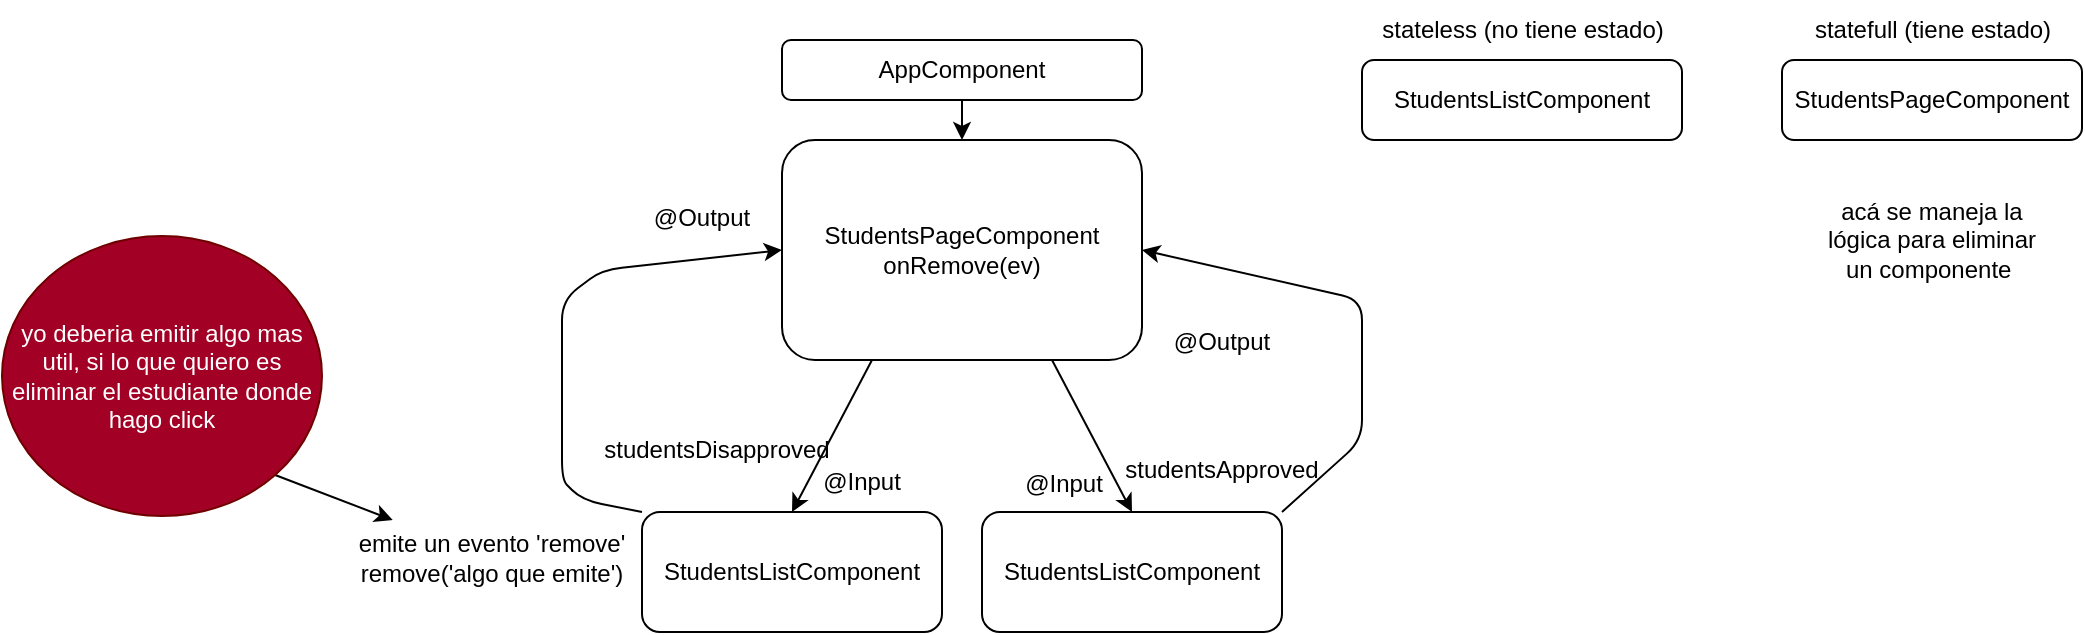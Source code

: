 <mxfile>
    <diagram id="4wDWOToahcoiL_rE1U31" name="Page-1">
        <mxGraphModel dx="1594" dy="368" grid="1" gridSize="10" guides="1" tooltips="1" connect="1" arrows="1" fold="1" page="1" pageScale="1" pageWidth="850" pageHeight="1100" math="0" shadow="0">
            <root>
                <mxCell id="0"/>
                <mxCell id="1" parent="0"/>
                <mxCell id="4" style="edgeStyle=none;html=1;exitX=0.75;exitY=1;exitDx=0;exitDy=0;entryX=0.5;entryY=0;entryDx=0;entryDy=0;" parent="1" source="2" target="3" edge="1">
                    <mxGeometry relative="1" as="geometry"/>
                </mxCell>
                <mxCell id="10" style="edgeStyle=none;html=1;exitX=0.25;exitY=1;exitDx=0;exitDy=0;entryX=0.5;entryY=0;entryDx=0;entryDy=0;" parent="1" source="2" target="9" edge="1">
                    <mxGeometry relative="1" as="geometry"/>
                </mxCell>
                <mxCell id="2" value="StudentsPageComponent&lt;br&gt;onRemove(ev)" style="rounded=1;whiteSpace=wrap;html=1;" parent="1" vertex="1">
                    <mxGeometry x="100" y="70" width="180" height="110" as="geometry"/>
                </mxCell>
                <mxCell id="29" style="edgeStyle=none;html=1;exitX=1;exitY=0;exitDx=0;exitDy=0;entryX=1;entryY=0.5;entryDx=0;entryDy=0;" edge="1" parent="1" source="3" target="2">
                    <mxGeometry relative="1" as="geometry">
                        <Array as="points">
                            <mxPoint x="390" y="220"/>
                            <mxPoint x="390" y="150"/>
                        </Array>
                    </mxGeometry>
                </mxCell>
                <mxCell id="3" value="StudentsListComponent" style="rounded=1;whiteSpace=wrap;html=1;" parent="1" vertex="1">
                    <mxGeometry x="200" y="256" width="150" height="60" as="geometry"/>
                </mxCell>
                <mxCell id="6" style="edgeStyle=none;html=1;exitX=0.5;exitY=1;exitDx=0;exitDy=0;entryX=0.5;entryY=0;entryDx=0;entryDy=0;" parent="1" source="5" target="2" edge="1">
                    <mxGeometry relative="1" as="geometry"/>
                </mxCell>
                <mxCell id="5" value="AppComponent" style="rounded=1;whiteSpace=wrap;html=1;" parent="1" vertex="1">
                    <mxGeometry x="100" y="20" width="180" height="30" as="geometry"/>
                </mxCell>
                <mxCell id="7" value="studentsApproved" style="text;html=1;strokeColor=none;fillColor=none;align=center;verticalAlign=middle;whiteSpace=wrap;rounded=0;" parent="1" vertex="1">
                    <mxGeometry x="265" y="220" width="110" height="30" as="geometry"/>
                </mxCell>
                <mxCell id="8" value="studentsDisapproved" style="text;html=1;strokeColor=none;fillColor=none;align=center;verticalAlign=middle;whiteSpace=wrap;rounded=0;" parent="1" vertex="1">
                    <mxGeometry x="10" y="210" width="115" height="30" as="geometry"/>
                </mxCell>
                <mxCell id="28" style="edgeStyle=none;html=1;exitX=0;exitY=0;exitDx=0;exitDy=0;entryX=0;entryY=0.5;entryDx=0;entryDy=0;" edge="1" parent="1" source="9" target="2">
                    <mxGeometry relative="1" as="geometry">
                        <Array as="points">
                            <mxPoint y="250"/>
                            <mxPoint x="-10" y="240"/>
                            <mxPoint x="-10" y="180"/>
                            <mxPoint x="-10" y="150"/>
                            <mxPoint x="10" y="135"/>
                        </Array>
                    </mxGeometry>
                </mxCell>
                <mxCell id="9" value="StudentsListComponent" style="rounded=1;whiteSpace=wrap;html=1;" parent="1" vertex="1">
                    <mxGeometry x="30" y="256" width="150" height="60" as="geometry"/>
                </mxCell>
                <mxCell id="11" value="StudentsPageComponent" style="rounded=1;whiteSpace=wrap;html=1;" parent="1" vertex="1">
                    <mxGeometry x="600" y="30" width="150" height="40" as="geometry"/>
                </mxCell>
                <mxCell id="13" value="statefull (tiene estado)" style="text;html=1;align=center;verticalAlign=middle;resizable=0;points=[];autosize=1;strokeColor=none;fillColor=none;" parent="1" vertex="1">
                    <mxGeometry x="605" width="140" height="30" as="geometry"/>
                </mxCell>
                <mxCell id="14" value="StudentsListComponent" style="rounded=1;whiteSpace=wrap;html=1;" parent="1" vertex="1">
                    <mxGeometry x="390" y="30" width="160" height="40" as="geometry"/>
                </mxCell>
                <mxCell id="15" value="stateless (no tiene estado)" style="text;html=1;align=center;verticalAlign=middle;resizable=0;points=[];autosize=1;strokeColor=none;fillColor=none;" parent="1" vertex="1">
                    <mxGeometry x="390" width="160" height="30" as="geometry"/>
                </mxCell>
                <mxCell id="17" value="&lt;span style=&quot;&quot;&gt;acá se maneja la lógica para eliminar un componente&amp;nbsp;&lt;/span&gt;" style="whiteSpace=wrap;html=1;fillColor=default;strokeColor=none;" parent="1" vertex="1">
                    <mxGeometry x="615" y="90" width="120" height="60" as="geometry"/>
                </mxCell>
                <mxCell id="18" value="@Input" style="text;html=1;strokeColor=none;fillColor=none;align=center;verticalAlign=middle;whiteSpace=wrap;rounded=0;" vertex="1" parent="1">
                    <mxGeometry x="211" y="233" width="60" height="18" as="geometry"/>
                </mxCell>
                <mxCell id="19" value="@Input" style="text;html=1;strokeColor=none;fillColor=none;align=center;verticalAlign=middle;whiteSpace=wrap;rounded=0;" vertex="1" parent="1">
                    <mxGeometry x="110" y="232" width="60" height="18" as="geometry"/>
                </mxCell>
                <mxCell id="25" value="@Output" style="text;html=1;strokeColor=none;fillColor=none;align=center;verticalAlign=middle;whiteSpace=wrap;rounded=0;" vertex="1" parent="1">
                    <mxGeometry x="30" y="100" width="60" height="18" as="geometry"/>
                </mxCell>
                <mxCell id="26" value="@Output" style="text;html=1;strokeColor=none;fillColor=none;align=center;verticalAlign=middle;whiteSpace=wrap;rounded=0;" vertex="1" parent="1">
                    <mxGeometry x="290" y="162" width="60" height="18" as="geometry"/>
                </mxCell>
                <mxCell id="30" value="emite un evento 'remove'&lt;br&gt;remove('algo que emite')" style="text;html=1;strokeColor=none;fillColor=none;align=center;verticalAlign=middle;whiteSpace=wrap;rounded=0;" vertex="1" parent="1">
                    <mxGeometry x="-120" y="260" width="150" height="38" as="geometry"/>
                </mxCell>
                <mxCell id="32" style="edgeStyle=none;html=1;exitX=1;exitY=1;exitDx=0;exitDy=0;" edge="1" parent="1" source="31" target="30">
                    <mxGeometry relative="1" as="geometry"/>
                </mxCell>
                <mxCell id="31" value="yo deberia emitir algo mas util, si lo que quiero es eliminar el estudiante donde hago click" style="ellipse;whiteSpace=wrap;html=1;fillColor=#a20025;fontColor=#ffffff;strokeColor=#6F0000;" vertex="1" parent="1">
                    <mxGeometry x="-290" y="118" width="160" height="140" as="geometry"/>
                </mxCell>
            </root>
        </mxGraphModel>
    </diagram>
</mxfile>